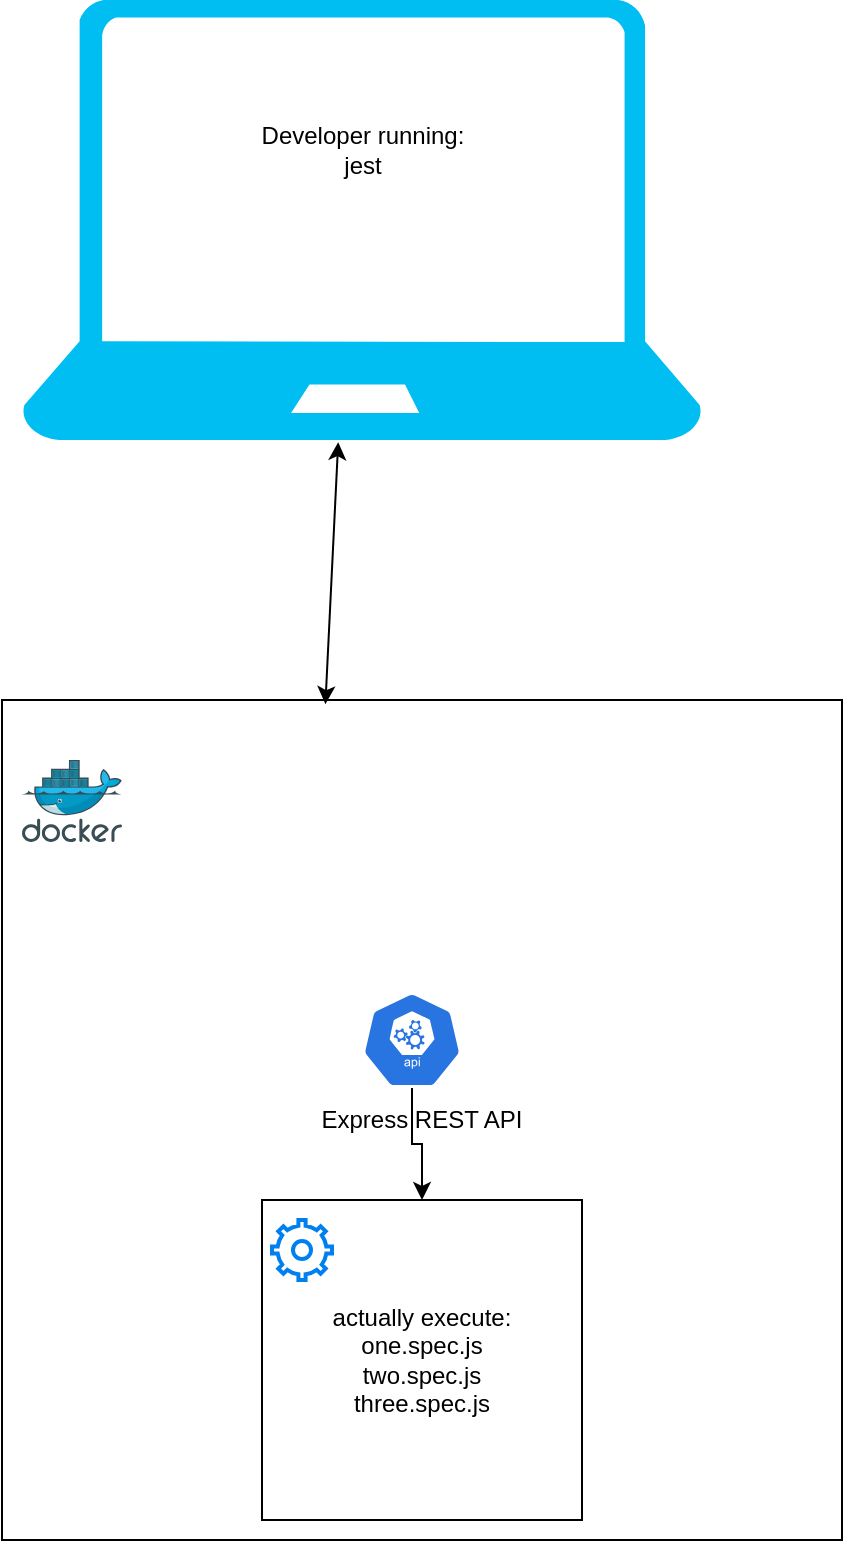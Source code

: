 <mxfile version="13.6.9"><diagram id="tKr5Pz2izl3ci2bWp6uc" name="Page-1"><mxGraphModel dx="2066" dy="1074" grid="1" gridSize="10" guides="1" tooltips="1" connect="1" arrows="1" fold="1" page="1" pageScale="1" pageWidth="850" pageHeight="1100" math="0" shadow="0"><root><mxCell id="0"/><mxCell id="1" parent="0"/><mxCell id="xrP0BDKX_c-2hoI4IgPF-3" value="" style="verticalLabelPosition=bottom;html=1;verticalAlign=top;align=center;strokeColor=none;fillColor=#00BEF2;shape=mxgraph.azure.laptop;pointerEvents=1;" vertex="1" parent="1"><mxGeometry x="270" y="30" width="340" height="220" as="geometry"/></mxCell><mxCell id="xrP0BDKX_c-2hoI4IgPF-4" value="Developer running:&lt;br&gt;jest" style="text;html=1;align=center;verticalAlign=middle;resizable=0;points=[];autosize=1;" vertex="1" parent="1"><mxGeometry x="380" y="90" width="120" height="30" as="geometry"/></mxCell><mxCell id="xrP0BDKX_c-2hoI4IgPF-2" value="Express REST API" style="whiteSpace=wrap;html=1;aspect=fixed;" vertex="1" parent="1"><mxGeometry x="260" y="380" width="420" height="420" as="geometry"/></mxCell><mxCell id="xrP0BDKX_c-2hoI4IgPF-1" value="" style="aspect=fixed;html=1;points=[];align=center;image;fontSize=12;image=img/lib/mscae/Docker.svg;" vertex="1" parent="1"><mxGeometry x="270" y="410" width="50" height="41" as="geometry"/></mxCell><mxCell id="xrP0BDKX_c-2hoI4IgPF-8" value="&lt;span&gt;actually execute:&lt;/span&gt;&lt;br&gt;&lt;span&gt;one.spec.js&lt;/span&gt;&lt;br&gt;&lt;span&gt;two.spec.js&lt;/span&gt;&lt;br&gt;&lt;span&gt;three.spec.js&lt;/span&gt;" style="whiteSpace=wrap;html=1;aspect=fixed;" vertex="1" parent="1"><mxGeometry x="390" y="630" width="160" height="160" as="geometry"/></mxCell><mxCell id="xrP0BDKX_c-2hoI4IgPF-10" value="" style="endArrow=classic;startArrow=classic;html=1;entryX=0.385;entryY=0.005;entryDx=0;entryDy=0;entryPerimeter=0;exitX=0.465;exitY=1.005;exitDx=0;exitDy=0;exitPerimeter=0;" edge="1" parent="1" source="xrP0BDKX_c-2hoI4IgPF-3" target="xrP0BDKX_c-2hoI4IgPF-2"><mxGeometry width="50" height="50" relative="1" as="geometry"><mxPoint x="310" y="270" as="sourcePoint"/><mxPoint x="394.48" y="314.04" as="targetPoint"/></mxGeometry></mxCell><mxCell id="xrP0BDKX_c-2hoI4IgPF-14" style="edgeStyle=orthogonalEdgeStyle;rounded=0;orthogonalLoop=1;jettySize=auto;html=1;" edge="1" parent="1" source="xrP0BDKX_c-2hoI4IgPF-12" target="xrP0BDKX_c-2hoI4IgPF-8"><mxGeometry relative="1" as="geometry"/></mxCell><mxCell id="xrP0BDKX_c-2hoI4IgPF-12" value="" style="html=1;dashed=0;whitespace=wrap;fillColor=#2875E2;strokeColor=#ffffff;points=[[0.005,0.63,0],[0.1,0.2,0],[0.9,0.2,0],[0.5,0,0],[0.995,0.63,0],[0.72,0.99,0],[0.5,1,0],[0.28,0.99,0]];shape=mxgraph.kubernetes.icon;prIcon=api" vertex="1" parent="1"><mxGeometry x="440" y="526" width="50" height="48" as="geometry"/></mxCell><mxCell id="xrP0BDKX_c-2hoI4IgPF-13" value="" style="html=1;verticalLabelPosition=bottom;align=center;labelBackgroundColor=#ffffff;verticalAlign=top;strokeWidth=2;strokeColor=#0080F0;shadow=0;dashed=0;shape=mxgraph.ios7.icons.settings;" vertex="1" parent="1"><mxGeometry x="395" y="640" width="30" height="30" as="geometry"/></mxCell></root></mxGraphModel></diagram></mxfile>